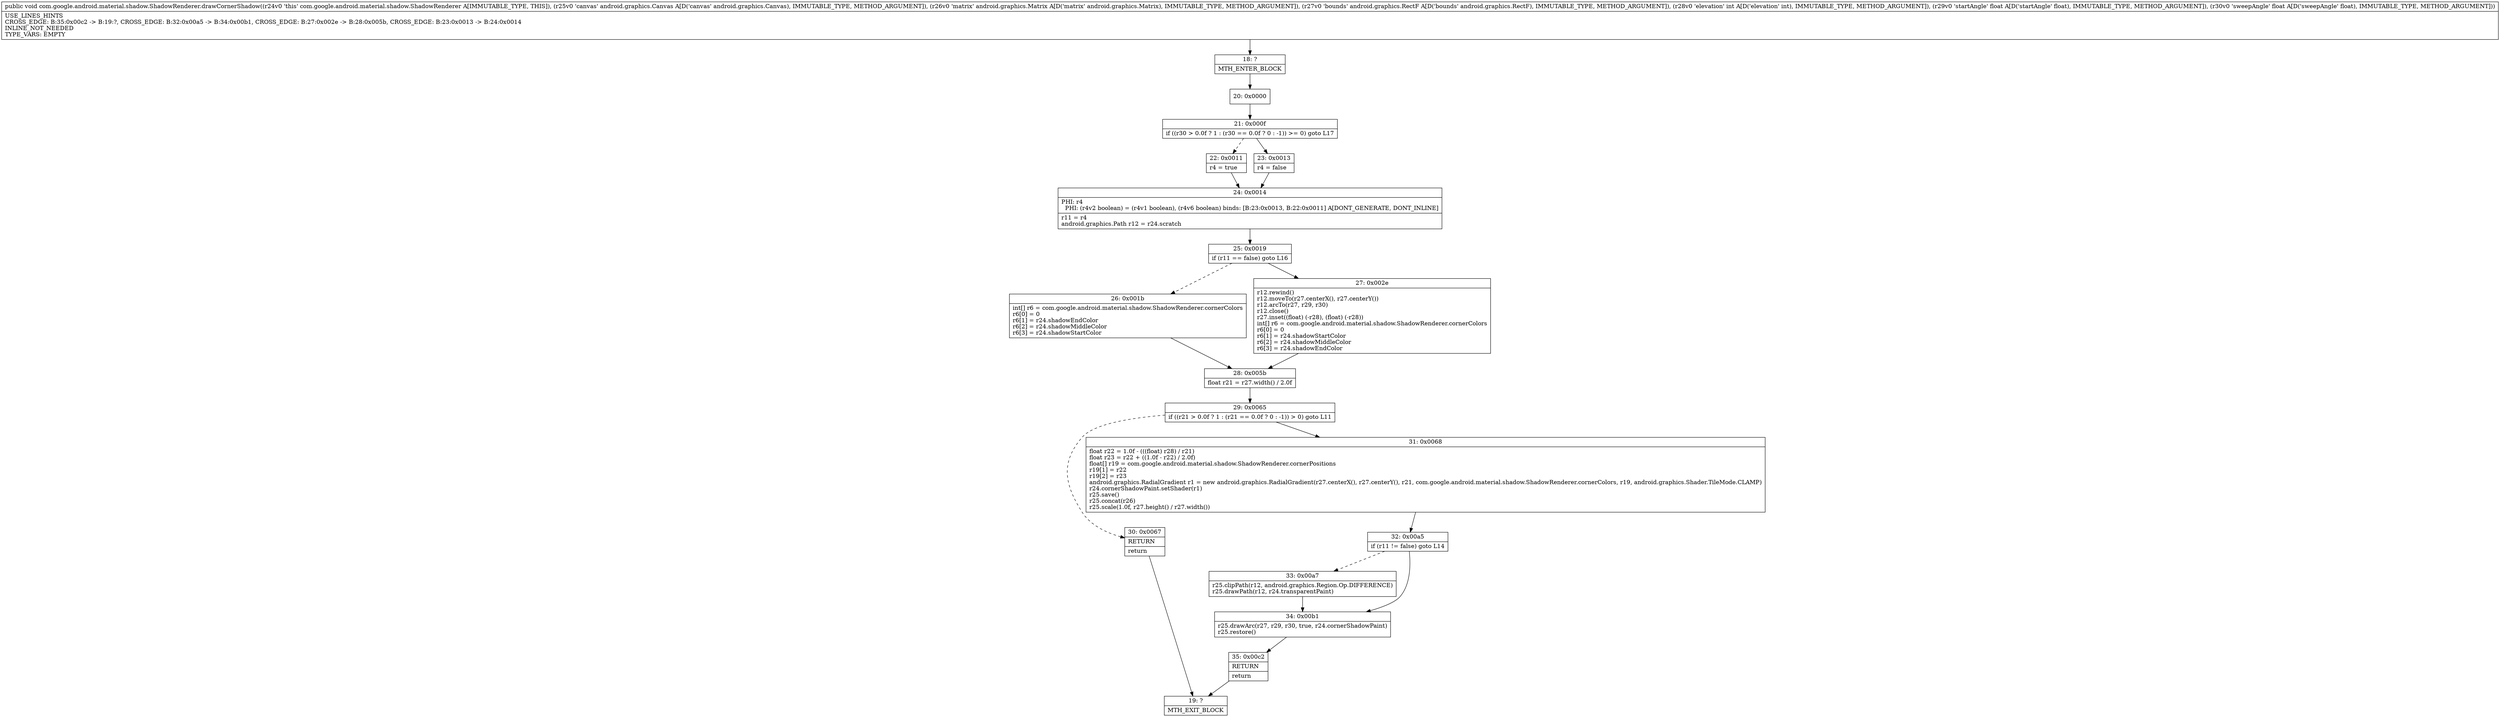 digraph "CFG forcom.google.android.material.shadow.ShadowRenderer.drawCornerShadow(Landroid\/graphics\/Canvas;Landroid\/graphics\/Matrix;Landroid\/graphics\/RectF;IFF)V" {
Node_18 [shape=record,label="{18\:\ ?|MTH_ENTER_BLOCK\l}"];
Node_20 [shape=record,label="{20\:\ 0x0000}"];
Node_21 [shape=record,label="{21\:\ 0x000f|if ((r30 \> 0.0f ? 1 : (r30 == 0.0f ? 0 : \-1)) \>= 0) goto L17\l}"];
Node_22 [shape=record,label="{22\:\ 0x0011|r4 = true\l}"];
Node_24 [shape=record,label="{24\:\ 0x0014|PHI: r4 \l  PHI: (r4v2 boolean) = (r4v1 boolean), (r4v6 boolean) binds: [B:23:0x0013, B:22:0x0011] A[DONT_GENERATE, DONT_INLINE]\l|r11 = r4\landroid.graphics.Path r12 = r24.scratch\l}"];
Node_25 [shape=record,label="{25\:\ 0x0019|if (r11 == false) goto L16\l}"];
Node_26 [shape=record,label="{26\:\ 0x001b|int[] r6 = com.google.android.material.shadow.ShadowRenderer.cornerColors\lr6[0] = 0\lr6[1] = r24.shadowEndColor\lr6[2] = r24.shadowMiddleColor\lr6[3] = r24.shadowStartColor\l}"];
Node_28 [shape=record,label="{28\:\ 0x005b|float r21 = r27.width() \/ 2.0f\l}"];
Node_29 [shape=record,label="{29\:\ 0x0065|if ((r21 \> 0.0f ? 1 : (r21 == 0.0f ? 0 : \-1)) \> 0) goto L11\l}"];
Node_30 [shape=record,label="{30\:\ 0x0067|RETURN\l|return\l}"];
Node_19 [shape=record,label="{19\:\ ?|MTH_EXIT_BLOCK\l}"];
Node_31 [shape=record,label="{31\:\ 0x0068|float r22 = 1.0f \- (((float) r28) \/ r21)\lfloat r23 = r22 + ((1.0f \- r22) \/ 2.0f)\lfloat[] r19 = com.google.android.material.shadow.ShadowRenderer.cornerPositions\lr19[1] = r22\lr19[2] = r23\landroid.graphics.RadialGradient r1 = new android.graphics.RadialGradient(r27.centerX(), r27.centerY(), r21, com.google.android.material.shadow.ShadowRenderer.cornerColors, r19, android.graphics.Shader.TileMode.CLAMP)\lr24.cornerShadowPaint.setShader(r1)\lr25.save()\lr25.concat(r26)\lr25.scale(1.0f, r27.height() \/ r27.width())\l}"];
Node_32 [shape=record,label="{32\:\ 0x00a5|if (r11 != false) goto L14\l}"];
Node_33 [shape=record,label="{33\:\ 0x00a7|r25.clipPath(r12, android.graphics.Region.Op.DIFFERENCE)\lr25.drawPath(r12, r24.transparentPaint)\l}"];
Node_34 [shape=record,label="{34\:\ 0x00b1|r25.drawArc(r27, r29, r30, true, r24.cornerShadowPaint)\lr25.restore()\l}"];
Node_35 [shape=record,label="{35\:\ 0x00c2|RETURN\l|return\l}"];
Node_27 [shape=record,label="{27\:\ 0x002e|r12.rewind()\lr12.moveTo(r27.centerX(), r27.centerY())\lr12.arcTo(r27, r29, r30)\lr12.close()\lr27.inset((float) (\-r28), (float) (\-r28))\lint[] r6 = com.google.android.material.shadow.ShadowRenderer.cornerColors\lr6[0] = 0\lr6[1] = r24.shadowStartColor\lr6[2] = r24.shadowMiddleColor\lr6[3] = r24.shadowEndColor\l}"];
Node_23 [shape=record,label="{23\:\ 0x0013|r4 = false\l}"];
MethodNode[shape=record,label="{public void com.google.android.material.shadow.ShadowRenderer.drawCornerShadow((r24v0 'this' com.google.android.material.shadow.ShadowRenderer A[IMMUTABLE_TYPE, THIS]), (r25v0 'canvas' android.graphics.Canvas A[D('canvas' android.graphics.Canvas), IMMUTABLE_TYPE, METHOD_ARGUMENT]), (r26v0 'matrix' android.graphics.Matrix A[D('matrix' android.graphics.Matrix), IMMUTABLE_TYPE, METHOD_ARGUMENT]), (r27v0 'bounds' android.graphics.RectF A[D('bounds' android.graphics.RectF), IMMUTABLE_TYPE, METHOD_ARGUMENT]), (r28v0 'elevation' int A[D('elevation' int), IMMUTABLE_TYPE, METHOD_ARGUMENT]), (r29v0 'startAngle' float A[D('startAngle' float), IMMUTABLE_TYPE, METHOD_ARGUMENT]), (r30v0 'sweepAngle' float A[D('sweepAngle' float), IMMUTABLE_TYPE, METHOD_ARGUMENT]))  | USE_LINES_HINTS\lCROSS_EDGE: B:35:0x00c2 \-\> B:19:?, CROSS_EDGE: B:32:0x00a5 \-\> B:34:0x00b1, CROSS_EDGE: B:27:0x002e \-\> B:28:0x005b, CROSS_EDGE: B:23:0x0013 \-\> B:24:0x0014\lINLINE_NOT_NEEDED\lTYPE_VARS: EMPTY\l}"];
MethodNode -> Node_18;Node_18 -> Node_20;
Node_20 -> Node_21;
Node_21 -> Node_22[style=dashed];
Node_21 -> Node_23;
Node_22 -> Node_24;
Node_24 -> Node_25;
Node_25 -> Node_26[style=dashed];
Node_25 -> Node_27;
Node_26 -> Node_28;
Node_28 -> Node_29;
Node_29 -> Node_30[style=dashed];
Node_29 -> Node_31;
Node_30 -> Node_19;
Node_31 -> Node_32;
Node_32 -> Node_33[style=dashed];
Node_32 -> Node_34;
Node_33 -> Node_34;
Node_34 -> Node_35;
Node_35 -> Node_19;
Node_27 -> Node_28;
Node_23 -> Node_24;
}

